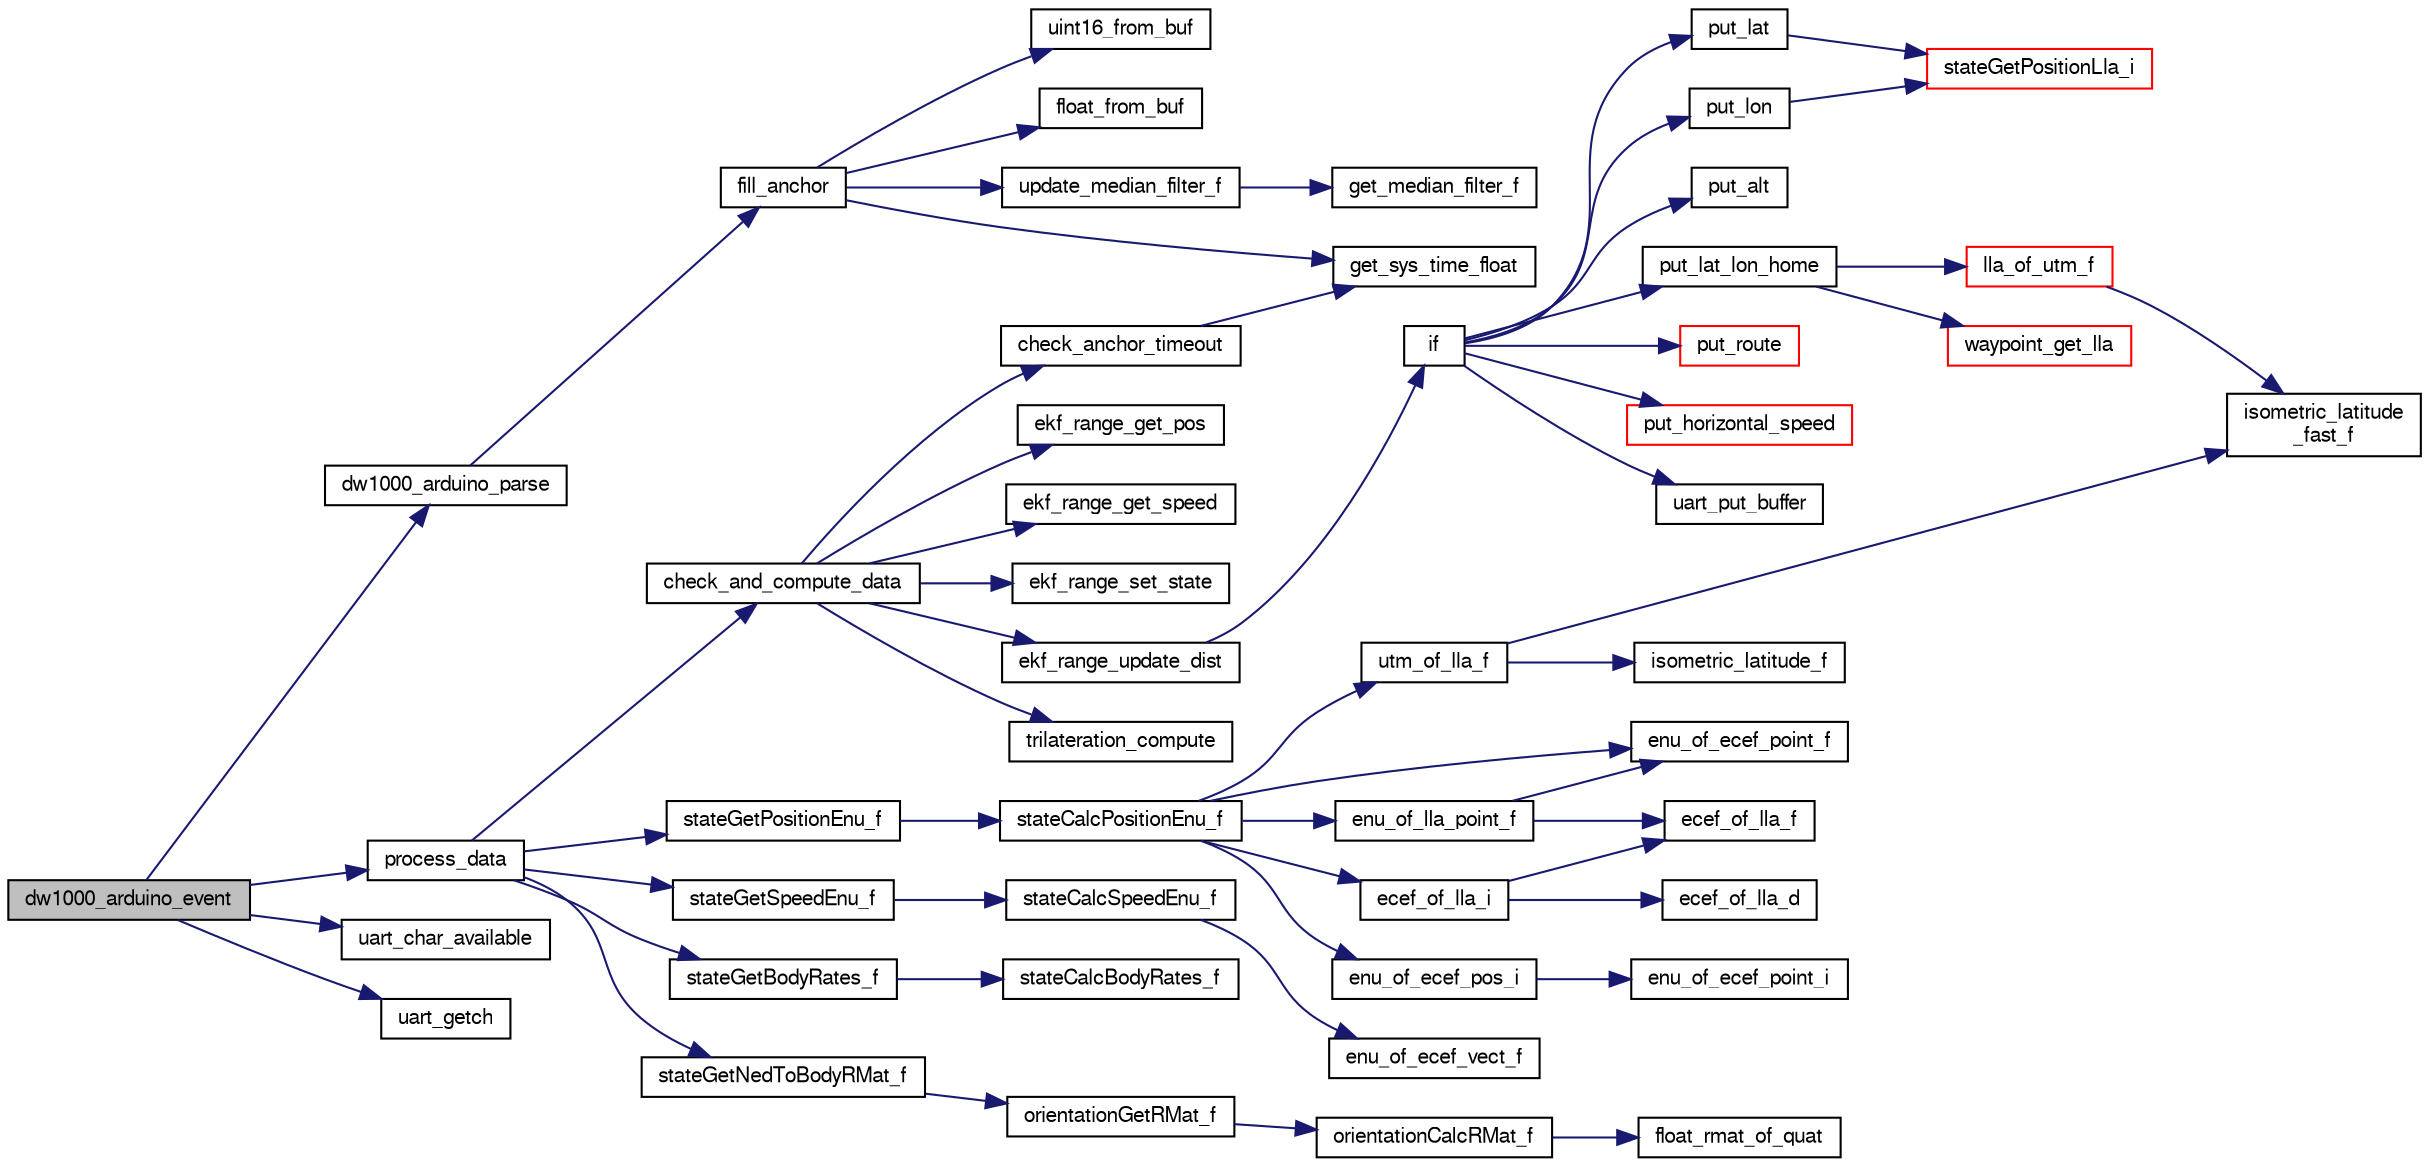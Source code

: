 digraph "dw1000_arduino_event"
{
  edge [fontname="FreeSans",fontsize="10",labelfontname="FreeSans",labelfontsize="10"];
  node [fontname="FreeSans",fontsize="10",shape=record];
  rankdir="LR";
  Node1 [label="dw1000_arduino_event",height=0.2,width=0.4,color="black", fillcolor="grey75", style="filled", fontcolor="black"];
  Node1 -> Node2 [color="midnightblue",fontsize="10",style="solid",fontname="FreeSans"];
  Node2 [label="dw1000_arduino_parse",height=0.2,width=0.4,color="black", fillcolor="white", style="filled",URL="$dw1000__arduino_8c.html#a7aca391f3053dc405125798fcf3fae07",tooltip="Data parsing function. "];
  Node2 -> Node3 [color="midnightblue",fontsize="10",style="solid",fontname="FreeSans"];
  Node3 [label="fill_anchor",height=0.2,width=0.4,color="black", fillcolor="white", style="filled",URL="$dw1000__arduino_8c.html#a22e5910d2dda664e13b958023ab6dcdc",tooltip="Utility function to fill anchor from buffer. "];
  Node3 -> Node4 [color="midnightblue",fontsize="10",style="solid",fontname="FreeSans"];
  Node4 [label="uint16_from_buf",height=0.2,width=0.4,color="black", fillcolor="white", style="filled",URL="$dw1000__arduino_8c.html#a995aff8e1dbbbd71e80e723e67aaa725",tooltip="Utility function to get uint16_t from buffer. "];
  Node3 -> Node5 [color="midnightblue",fontsize="10",style="solid",fontname="FreeSans"];
  Node5 [label="float_from_buf",height=0.2,width=0.4,color="black", fillcolor="white", style="filled",URL="$dw1000__arduino_8c.html#a4a70dc17fac75154070c6b4a82d0c761",tooltip="Utility function to get float from buffer. "];
  Node3 -> Node6 [color="midnightblue",fontsize="10",style="solid",fontname="FreeSans"];
  Node6 [label="update_median_filter_f",height=0.2,width=0.4,color="black", fillcolor="white", style="filled",URL="$median__filter_8h.html#a299781c28e551a49077251f79ddf6487"];
  Node6 -> Node7 [color="midnightblue",fontsize="10",style="solid",fontname="FreeSans"];
  Node7 [label="get_median_filter_f",height=0.2,width=0.4,color="black", fillcolor="white", style="filled",URL="$median__filter_8h.html#ac22bc67043369c2e3322fbcbbe6b7b3f"];
  Node3 -> Node8 [color="midnightblue",fontsize="10",style="solid",fontname="FreeSans"];
  Node8 [label="get_sys_time_float",height=0.2,width=0.4,color="black", fillcolor="white", style="filled",URL="$sys__time_8h.html#af486c2fb33d8d33645256a9970eb056e",tooltip="Get the time in seconds since startup. "];
  Node1 -> Node9 [color="midnightblue",fontsize="10",style="solid",fontname="FreeSans"];
  Node9 [label="process_data",height=0.2,width=0.4,color="black", fillcolor="white", style="filled",URL="$dw1000__arduino_8c.html#acac53dcc1b2e1d953c1642b3b15afe4c"];
  Node9 -> Node10 [color="midnightblue",fontsize="10",style="solid",fontname="FreeSans"];
  Node10 [label="check_and_compute_data",height=0.2,width=0.4,color="black", fillcolor="white", style="filled",URL="$dw1000__arduino_8c.html#a61ebb26ab28d54f27878ffeb87febfe9",tooltip="check new data and compute with the proper algorithm "];
  Node10 -> Node11 [color="midnightblue",fontsize="10",style="solid",fontname="FreeSans"];
  Node11 [label="check_anchor_timeout",height=0.2,width=0.4,color="black", fillcolor="white", style="filled",URL="$dw1000__arduino_8c.html#ac69c33f1afdbddc93f4606fc40376644",tooltip="check timeout for each anchor "];
  Node11 -> Node8 [color="midnightblue",fontsize="10",style="solid",fontname="FreeSans"];
  Node10 -> Node12 [color="midnightblue",fontsize="10",style="solid",fontname="FreeSans"];
  Node12 [label="ekf_range_get_pos",height=0.2,width=0.4,color="black", fillcolor="white", style="filled",URL="$ekf__range_8c.html#ad8541ea62f847f412b776bc09f925007",tooltip="Get current pos. "];
  Node10 -> Node13 [color="midnightblue",fontsize="10",style="solid",fontname="FreeSans"];
  Node13 [label="ekf_range_get_speed",height=0.2,width=0.4,color="black", fillcolor="white", style="filled",URL="$ekf__range_8c.html#a28c4ed56eb77d0de14cfa54c94e1fd6e",tooltip="Get current speed. "];
  Node10 -> Node14 [color="midnightblue",fontsize="10",style="solid",fontname="FreeSans"];
  Node14 [label="ekf_range_set_state",height=0.2,width=0.4,color="black", fillcolor="white", style="filled",URL="$ekf__range_8c.html#a05763c5cfa939dd7f360c86169223abf",tooltip="Set initial state vector. "];
  Node10 -> Node15 [color="midnightblue",fontsize="10",style="solid",fontname="FreeSans"];
  Node15 [label="ekf_range_update_dist",height=0.2,width=0.4,color="black", fillcolor="white", style="filled",URL="$ekf__range_8c.html#a6778974be3a678696790a30c04315a72",tooltip="correction step "];
  Node15 -> Node16 [color="midnightblue",fontsize="10",style="solid",fontname="FreeSans"];
  Node16 [label="if",height=0.2,width=0.4,color="black", fillcolor="white", style="filled",URL="$e__identification__fr_8c.html#a92cffae21318c1d983c63f3afa2a8d87"];
  Node16 -> Node17 [color="midnightblue",fontsize="10",style="solid",fontname="FreeSans"];
  Node17 [label="put_lat",height=0.2,width=0.4,color="black", fillcolor="white", style="filled",URL="$e__identification__fr_8c.html#abe4d49e345383266eb45de2d01dc9998"];
  Node17 -> Node18 [color="midnightblue",fontsize="10",style="solid",fontname="FreeSans"];
  Node18 [label="stateGetPositionLla_i",height=0.2,width=0.4,color="red", fillcolor="white", style="filled",URL="$group__state__position.html#ga99473409b740a26c0e2b9a5bd8e9defb",tooltip="Get position in LLA coordinates (int). "];
  Node16 -> Node19 [color="midnightblue",fontsize="10",style="solid",fontname="FreeSans"];
  Node19 [label="put_lon",height=0.2,width=0.4,color="black", fillcolor="white", style="filled",URL="$e__identification__fr_8c.html#a58d75f9f286ae788eb5a93131c69b9cf"];
  Node19 -> Node18 [color="midnightblue",fontsize="10",style="solid",fontname="FreeSans"];
  Node16 -> Node20 [color="midnightblue",fontsize="10",style="solid",fontname="FreeSans"];
  Node20 [label="put_alt",height=0.2,width=0.4,color="black", fillcolor="white", style="filled",URL="$e__identification__fr_8c.html#af46aee3f4ea5943261ce0a748645d5ab"];
  Node16 -> Node21 [color="midnightblue",fontsize="10",style="solid",fontname="FreeSans"];
  Node21 [label="put_lat_lon_home",height=0.2,width=0.4,color="black", fillcolor="white", style="filled",URL="$e__identification__fr_8c.html#ab86f66c5c2a551aabe930fff3a5120d3"];
  Node21 -> Node22 [color="midnightblue",fontsize="10",style="solid",fontname="FreeSans"];
  Node22 [label="lla_of_utm_f",height=0.2,width=0.4,color="red", fillcolor="white", style="filled",URL="$pprz__geodetic__float_8c.html#a30c2e47ec9a898079c04e8b08496b455"];
  Node22 -> Node23 [color="midnightblue",fontsize="10",style="solid",fontname="FreeSans"];
  Node23 [label="isometric_latitude\l_fast_f",height=0.2,width=0.4,color="black", fillcolor="white", style="filled",URL="$pprz__geodetic__float_8c.html#a21ea1b369f7d4abd984fb89c488dde24"];
  Node21 -> Node24 [color="midnightblue",fontsize="10",style="solid",fontname="FreeSans"];
  Node24 [label="waypoint_get_lla",height=0.2,width=0.4,color="red", fillcolor="white", style="filled",URL="$subsystems_2navigation_2waypoints_8c.html#a2ed9112b04893275873729d03176f490",tooltip="Get LLA coordinates of waypoint. "];
  Node16 -> Node25 [color="midnightblue",fontsize="10",style="solid",fontname="FreeSans"];
  Node25 [label="put_route",height=0.2,width=0.4,color="red", fillcolor="white", style="filled",URL="$e__identification__fr_8c.html#ad697ac22d1fafd997a6033c81aac40c9"];
  Node16 -> Node26 [color="midnightblue",fontsize="10",style="solid",fontname="FreeSans"];
  Node26 [label="put_horizontal_speed",height=0.2,width=0.4,color="red", fillcolor="white", style="filled",URL="$e__identification__fr_8c.html#ad38b113b8c749a0ad70f3226ce4be6c8"];
  Node16 -> Node27 [color="midnightblue",fontsize="10",style="solid",fontname="FreeSans"];
  Node27 [label="uart_put_buffer",height=0.2,width=0.4,color="black", fillcolor="white", style="filled",URL="$chibios_2mcu__periph_2uart__arch_8c.html#aafe5af02ef8bf915fcd76d39896174a3",tooltip="Uart transmit buffer implementation. "];
  Node10 -> Node28 [color="midnightblue",fontsize="10",style="solid",fontname="FreeSans"];
  Node28 [label="trilateration_compute",height=0.2,width=0.4,color="black", fillcolor="white", style="filled",URL="$trilateration_8c.html#a97f0436650276f98507bed287f66f0c6",tooltip="Compute trilateration based on the latest measurments. "];
  Node9 -> Node29 [color="midnightblue",fontsize="10",style="solid",fontname="FreeSans"];
  Node29 [label="stateGetPositionEnu_f",height=0.2,width=0.4,color="black", fillcolor="white", style="filled",URL="$group__state__position.html#ga545d479db45e1a9711e59736b6d1309b",tooltip="Get position in local ENU coordinates (float). "];
  Node29 -> Node30 [color="midnightblue",fontsize="10",style="solid",fontname="FreeSans"];
  Node30 [label="stateCalcPositionEnu_f",height=0.2,width=0.4,color="black", fillcolor="white", style="filled",URL="$group__state__position.html#ga718066acd9581365ca5c2aacb29130fd"];
  Node30 -> Node31 [color="midnightblue",fontsize="10",style="solid",fontname="FreeSans"];
  Node31 [label="enu_of_ecef_point_f",height=0.2,width=0.4,color="black", fillcolor="white", style="filled",URL="$pprz__geodetic__float_8c.html#a2a82ebdce90a3e41d54f72c5e787fcd0"];
  Node30 -> Node32 [color="midnightblue",fontsize="10",style="solid",fontname="FreeSans"];
  Node32 [label="enu_of_ecef_pos_i",height=0.2,width=0.4,color="black", fillcolor="white", style="filled",URL="$group__math__geodetic__int.html#ga710a45725431766f0a003ba93cb58a11",tooltip="Convert a ECEF position to local ENU. "];
  Node32 -> Node33 [color="midnightblue",fontsize="10",style="solid",fontname="FreeSans"];
  Node33 [label="enu_of_ecef_point_i",height=0.2,width=0.4,color="black", fillcolor="white", style="filled",URL="$group__math__geodetic__int.html#ga85bcbfc73a43b120465422ec55647573",tooltip="Convert a point from ECEF to local ENU. "];
  Node30 -> Node34 [color="midnightblue",fontsize="10",style="solid",fontname="FreeSans"];
  Node34 [label="enu_of_lla_point_f",height=0.2,width=0.4,color="black", fillcolor="white", style="filled",URL="$pprz__geodetic__float_8c.html#ab8d5cb7292ea74802e7a94e265c0703a"];
  Node34 -> Node35 [color="midnightblue",fontsize="10",style="solid",fontname="FreeSans"];
  Node35 [label="ecef_of_lla_f",height=0.2,width=0.4,color="black", fillcolor="white", style="filled",URL="$pprz__geodetic__float_8c.html#a65bc5ba8b61d014ca659035759cc001c"];
  Node34 -> Node31 [color="midnightblue",fontsize="10",style="solid",fontname="FreeSans"];
  Node30 -> Node36 [color="midnightblue",fontsize="10",style="solid",fontname="FreeSans"];
  Node36 [label="ecef_of_lla_i",height=0.2,width=0.4,color="black", fillcolor="white", style="filled",URL="$group__math__geodetic__int.html#ga386f7bf340618bf1454ca2a3b5086100",tooltip="Convert a LLA to ECEF. "];
  Node36 -> Node35 [color="midnightblue",fontsize="10",style="solid",fontname="FreeSans"];
  Node36 -> Node37 [color="midnightblue",fontsize="10",style="solid",fontname="FreeSans"];
  Node37 [label="ecef_of_lla_d",height=0.2,width=0.4,color="black", fillcolor="white", style="filled",URL="$group__math__geodetic__double.html#gae6608c48696daebf3382f08e655028d9"];
  Node30 -> Node38 [color="midnightblue",fontsize="10",style="solid",fontname="FreeSans"];
  Node38 [label="utm_of_lla_f",height=0.2,width=0.4,color="black", fillcolor="white", style="filled",URL="$pprz__geodetic__float_8c.html#af99d4775df518f30b741b49c26eceedd"];
  Node38 -> Node39 [color="midnightblue",fontsize="10",style="solid",fontname="FreeSans"];
  Node39 [label="isometric_latitude_f",height=0.2,width=0.4,color="black", fillcolor="white", style="filled",URL="$pprz__geodetic__float_8c.html#a25c5bd31de0ea0d0caf14a0d217ad3ea"];
  Node38 -> Node23 [color="midnightblue",fontsize="10",style="solid",fontname="FreeSans"];
  Node9 -> Node40 [color="midnightblue",fontsize="10",style="solid",fontname="FreeSans"];
  Node40 [label="stateGetSpeedEnu_f",height=0.2,width=0.4,color="black", fillcolor="white", style="filled",URL="$group__state__velocity.html#ga8e7f86fe83bd1b767f9c5016ed245822",tooltip="Get ground speed in local ENU coordinates (float). "];
  Node40 -> Node41 [color="midnightblue",fontsize="10",style="solid",fontname="FreeSans"];
  Node41 [label="stateCalcSpeedEnu_f",height=0.2,width=0.4,color="black", fillcolor="white", style="filled",URL="$group__state__velocity.html#ga2f7eff6a1ac5d75adf7f70803be06483"];
  Node41 -> Node42 [color="midnightblue",fontsize="10",style="solid",fontname="FreeSans"];
  Node42 [label="enu_of_ecef_vect_f",height=0.2,width=0.4,color="black", fillcolor="white", style="filled",URL="$pprz__geodetic__float_8c.html#ac44c5ea35811dcd7f50fb3741d0c12ad"];
  Node9 -> Node43 [color="midnightblue",fontsize="10",style="solid",fontname="FreeSans"];
  Node43 [label="stateGetBodyRates_f",height=0.2,width=0.4,color="black", fillcolor="white", style="filled",URL="$group__state__rate.html#ga086f10e8804f8e95ace9a2b1cd26a66c",tooltip="Get vehicle body angular rate (float). "];
  Node43 -> Node44 [color="midnightblue",fontsize="10",style="solid",fontname="FreeSans"];
  Node44 [label="stateCalcBodyRates_f",height=0.2,width=0.4,color="black", fillcolor="white", style="filled",URL="$group__state__rate.html#ga52294469408c263566a43c4c903cb3ca"];
  Node9 -> Node45 [color="midnightblue",fontsize="10",style="solid",fontname="FreeSans"];
  Node45 [label="stateGetNedToBodyRMat_f",height=0.2,width=0.4,color="black", fillcolor="white", style="filled",URL="$group__state__attitude.html#ga6eb4f715759518e5703890eca116ce8d",tooltip="Get vehicle body attitude rotation matrix (float). "];
  Node45 -> Node46 [color="midnightblue",fontsize="10",style="solid",fontname="FreeSans"];
  Node46 [label="orientationGetRMat_f",height=0.2,width=0.4,color="black", fillcolor="white", style="filled",URL="$group__math__orientation__representation.html#gadad1660d6ec48c67423b76622ce80b51",tooltip="Get vehicle body attitude rotation matrix (float). "];
  Node46 -> Node47 [color="midnightblue",fontsize="10",style="solid",fontname="FreeSans"];
  Node47 [label="orientationCalcRMat_f",height=0.2,width=0.4,color="black", fillcolor="white", style="filled",URL="$group__math__orientation__representation.html#ga3394d93b976378bb5c9ddea8d7960eeb"];
  Node47 -> Node48 [color="midnightblue",fontsize="10",style="solid",fontname="FreeSans"];
  Node48 [label="float_rmat_of_quat",height=0.2,width=0.4,color="black", fillcolor="white", style="filled",URL="$group__math__algebra__float.html#ga4f32e245bb37ef9fdf43872080f63fbc"];
  Node1 -> Node49 [color="midnightblue",fontsize="10",style="solid",fontname="FreeSans"];
  Node49 [label="uart_char_available",height=0.2,width=0.4,color="black", fillcolor="white", style="filled",URL="$linux_2mcu__periph_2uart__arch_8c.html#a663f41657d0ad8e115fc7709b071d749",tooltip="Check UART for available chars in receive buffer. "];
  Node1 -> Node50 [color="midnightblue",fontsize="10",style="solid",fontname="FreeSans"];
  Node50 [label="uart_getch",height=0.2,width=0.4,color="black", fillcolor="white", style="filled",URL="$chibios_2mcu__periph_2uart__arch_8c.html#adb9a60ec94a31a08e6454ccf64f24039"];
}
